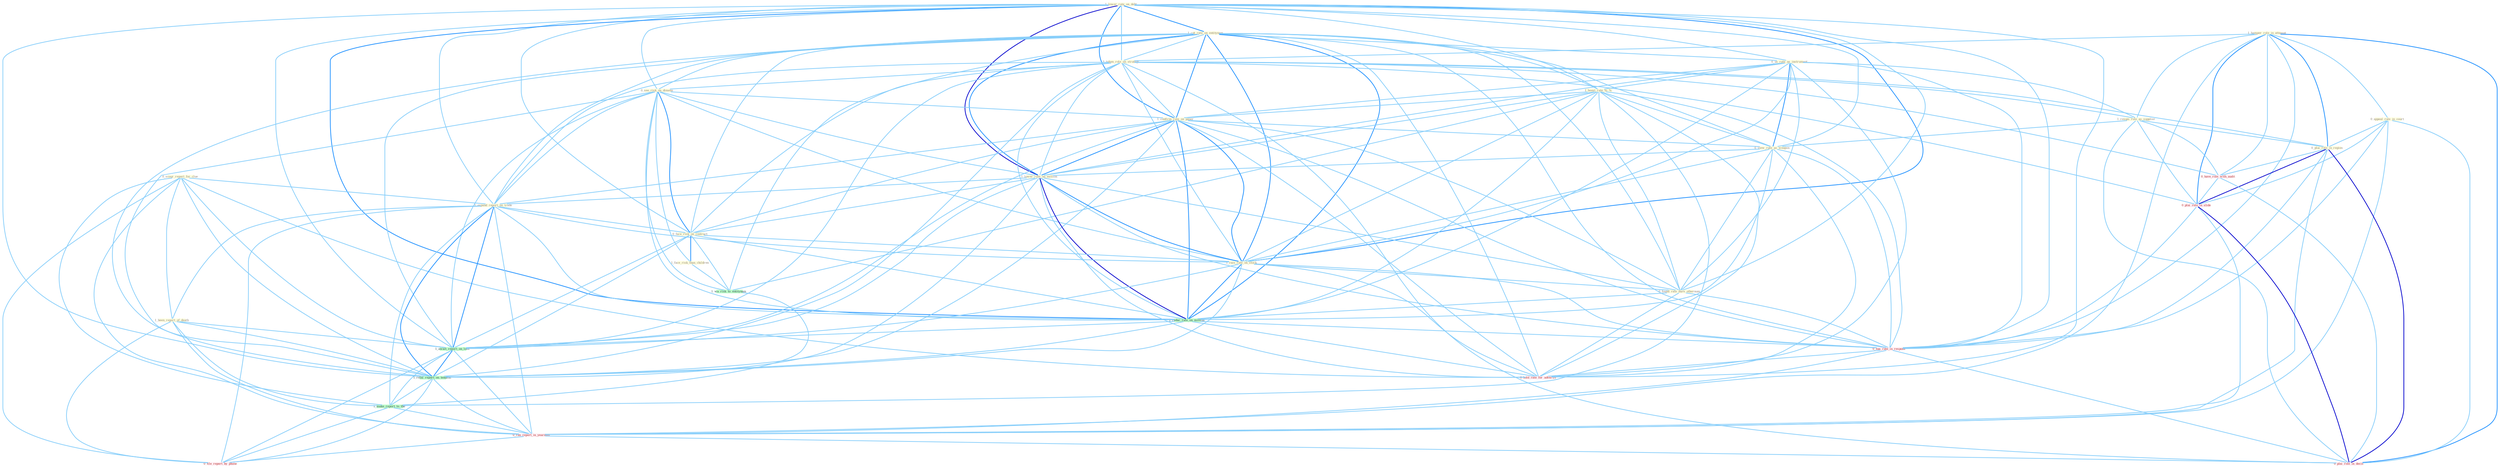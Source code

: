 Graph G{ 
    node
    [shape=polygon,style=filled,width=.5,height=.06,color="#BDFCC9",fixedsize=true,fontsize=4,
    fontcolor="#2f4f4f"];
    {node
    [color="#ffffe0", fontcolor="#8b7d6b"] "1_lower_rate_on_debt " "1_cut_rate_on_entitynam " "1_hamper_role_in_attempt " "0_us_rate_as_instrument " "1_taken_role_on_strategi " "1_resum_role_as_supplier " "0_see_risk_on_dimens " "0_scour_report_for_clue " "1_boost_rate_to_% " "1_confirm_rate_on_paper " "0_view_rate_as_weapon " "1_lower_rate_on_million " "0_appeal_rule_in_court " "0_plai_role_in_region " "1_expand_report_on_trade " "0_face_risk_on_contract " "1_face_risk_than_children " "1_rais_rate_on_stock " "1_been_report_of_death " "0_found_rate_dure_othernum "}
{node [color="#fff0f5", fontcolor="#b22222"] "0_have_role_with_audit " "0_plai_role_in_slide " "0_eas_rate_in_respons " "0_ran_report_in_yearnum " "0_file_report_by_phone " "0_plai_role_in_decis " "0_hold_rate_for_advertis "}
edge [color="#B0E2FF"];

	"1_lower_rate_on_debt " -- "1_cut_rate_on_entitynam " [w="2", color="#1e90ff" , len=0.8];
	"1_lower_rate_on_debt " -- "0_us_rate_as_instrument " [w="1", color="#87cefa" ];
	"1_lower_rate_on_debt " -- "1_taken_role_on_strategi " [w="1", color="#87cefa" ];
	"1_lower_rate_on_debt " -- "0_see_risk_on_dimens " [w="1", color="#87cefa" ];
	"1_lower_rate_on_debt " -- "1_boost_rate_to_% " [w="1", color="#87cefa" ];
	"1_lower_rate_on_debt " -- "1_confirm_rate_on_paper " [w="2", color="#1e90ff" , len=0.8];
	"1_lower_rate_on_debt " -- "0_view_rate_as_weapon " [w="1", color="#87cefa" ];
	"1_lower_rate_on_debt " -- "1_lower_rate_on_million " [w="3", color="#0000cd" , len=0.6];
	"1_lower_rate_on_debt " -- "1_expand_report_on_trade " [w="1", color="#87cefa" ];
	"1_lower_rate_on_debt " -- "0_face_risk_on_contract " [w="1", color="#87cefa" ];
	"1_lower_rate_on_debt " -- "1_rais_rate_on_stock " [w="2", color="#1e90ff" , len=0.8];
	"1_lower_rate_on_debt " -- "0_found_rate_dure_othernum " [w="1", color="#87cefa" ];
	"1_lower_rate_on_debt " -- "1_reduc_rate_on_million " [w="2", color="#1e90ff" , len=0.8];
	"1_lower_rate_on_debt " -- "1_await_report_on_loss " [w="1", color="#87cefa" ];
	"1_lower_rate_on_debt " -- "1_relai_report_on_tendenc " [w="1", color="#87cefa" ];
	"1_lower_rate_on_debt " -- "0_eas_rate_in_respons " [w="1", color="#87cefa" ];
	"1_lower_rate_on_debt " -- "0_hold_rate_for_advertis " [w="1", color="#87cefa" ];
	"1_cut_rate_on_entitynam " -- "0_us_rate_as_instrument " [w="1", color="#87cefa" ];
	"1_cut_rate_on_entitynam " -- "1_taken_role_on_strategi " [w="1", color="#87cefa" ];
	"1_cut_rate_on_entitynam " -- "0_see_risk_on_dimens " [w="1", color="#87cefa" ];
	"1_cut_rate_on_entitynam " -- "1_boost_rate_to_% " [w="1", color="#87cefa" ];
	"1_cut_rate_on_entitynam " -- "1_confirm_rate_on_paper " [w="2", color="#1e90ff" , len=0.8];
	"1_cut_rate_on_entitynam " -- "0_view_rate_as_weapon " [w="1", color="#87cefa" ];
	"1_cut_rate_on_entitynam " -- "1_lower_rate_on_million " [w="2", color="#1e90ff" , len=0.8];
	"1_cut_rate_on_entitynam " -- "1_expand_report_on_trade " [w="1", color="#87cefa" ];
	"1_cut_rate_on_entitynam " -- "0_face_risk_on_contract " [w="1", color="#87cefa" ];
	"1_cut_rate_on_entitynam " -- "1_rais_rate_on_stock " [w="2", color="#1e90ff" , len=0.8];
	"1_cut_rate_on_entitynam " -- "0_found_rate_dure_othernum " [w="1", color="#87cefa" ];
	"1_cut_rate_on_entitynam " -- "1_wa_risk_to_entitynam " [w="1", color="#87cefa" ];
	"1_cut_rate_on_entitynam " -- "1_reduc_rate_on_million " [w="2", color="#1e90ff" , len=0.8];
	"1_cut_rate_on_entitynam " -- "1_await_report_on_loss " [w="1", color="#87cefa" ];
	"1_cut_rate_on_entitynam " -- "1_relai_report_on_tendenc " [w="1", color="#87cefa" ];
	"1_cut_rate_on_entitynam " -- "0_eas_rate_in_respons " [w="1", color="#87cefa" ];
	"1_cut_rate_on_entitynam " -- "0_hold_rate_for_advertis " [w="1", color="#87cefa" ];
	"1_hamper_role_in_attempt " -- "1_taken_role_on_strategi " [w="1", color="#87cefa" ];
	"1_hamper_role_in_attempt " -- "1_resum_role_as_supplier " [w="1", color="#87cefa" ];
	"1_hamper_role_in_attempt " -- "0_appeal_rule_in_court " [w="1", color="#87cefa" ];
	"1_hamper_role_in_attempt " -- "0_plai_role_in_region " [w="2", color="#1e90ff" , len=0.8];
	"1_hamper_role_in_attempt " -- "0_have_role_with_audit " [w="1", color="#87cefa" ];
	"1_hamper_role_in_attempt " -- "0_plai_role_in_slide " [w="2", color="#1e90ff" , len=0.8];
	"1_hamper_role_in_attempt " -- "0_eas_rate_in_respons " [w="1", color="#87cefa" ];
	"1_hamper_role_in_attempt " -- "0_ran_report_in_yearnum " [w="1", color="#87cefa" ];
	"1_hamper_role_in_attempt " -- "0_plai_role_in_decis " [w="2", color="#1e90ff" , len=0.8];
	"0_us_rate_as_instrument " -- "1_resum_role_as_supplier " [w="1", color="#87cefa" ];
	"0_us_rate_as_instrument " -- "1_boost_rate_to_% " [w="1", color="#87cefa" ];
	"0_us_rate_as_instrument " -- "1_confirm_rate_on_paper " [w="1", color="#87cefa" ];
	"0_us_rate_as_instrument " -- "0_view_rate_as_weapon " [w="2", color="#1e90ff" , len=0.8];
	"0_us_rate_as_instrument " -- "1_lower_rate_on_million " [w="1", color="#87cefa" ];
	"0_us_rate_as_instrument " -- "1_rais_rate_on_stock " [w="1", color="#87cefa" ];
	"0_us_rate_as_instrument " -- "0_found_rate_dure_othernum " [w="1", color="#87cefa" ];
	"0_us_rate_as_instrument " -- "1_reduc_rate_on_million " [w="1", color="#87cefa" ];
	"0_us_rate_as_instrument " -- "0_eas_rate_in_respons " [w="1", color="#87cefa" ];
	"0_us_rate_as_instrument " -- "0_hold_rate_for_advertis " [w="1", color="#87cefa" ];
	"1_taken_role_on_strategi " -- "1_resum_role_as_supplier " [w="1", color="#87cefa" ];
	"1_taken_role_on_strategi " -- "0_see_risk_on_dimens " [w="1", color="#87cefa" ];
	"1_taken_role_on_strategi " -- "1_confirm_rate_on_paper " [w="1", color="#87cefa" ];
	"1_taken_role_on_strategi " -- "1_lower_rate_on_million " [w="1", color="#87cefa" ];
	"1_taken_role_on_strategi " -- "0_plai_role_in_region " [w="1", color="#87cefa" ];
	"1_taken_role_on_strategi " -- "1_expand_report_on_trade " [w="1", color="#87cefa" ];
	"1_taken_role_on_strategi " -- "0_face_risk_on_contract " [w="1", color="#87cefa" ];
	"1_taken_role_on_strategi " -- "1_rais_rate_on_stock " [w="1", color="#87cefa" ];
	"1_taken_role_on_strategi " -- "0_have_role_with_audit " [w="1", color="#87cefa" ];
	"1_taken_role_on_strategi " -- "1_reduc_rate_on_million " [w="1", color="#87cefa" ];
	"1_taken_role_on_strategi " -- "1_await_report_on_loss " [w="1", color="#87cefa" ];
	"1_taken_role_on_strategi " -- "1_relai_report_on_tendenc " [w="1", color="#87cefa" ];
	"1_taken_role_on_strategi " -- "0_plai_role_in_slide " [w="1", color="#87cefa" ];
	"1_taken_role_on_strategi " -- "0_plai_role_in_decis " [w="1", color="#87cefa" ];
	"1_resum_role_as_supplier " -- "0_view_rate_as_weapon " [w="1", color="#87cefa" ];
	"1_resum_role_as_supplier " -- "0_plai_role_in_region " [w="1", color="#87cefa" ];
	"1_resum_role_as_supplier " -- "0_have_role_with_audit " [w="1", color="#87cefa" ];
	"1_resum_role_as_supplier " -- "0_plai_role_in_slide " [w="1", color="#87cefa" ];
	"1_resum_role_as_supplier " -- "0_plai_role_in_decis " [w="1", color="#87cefa" ];
	"0_see_risk_on_dimens " -- "1_confirm_rate_on_paper " [w="1", color="#87cefa" ];
	"0_see_risk_on_dimens " -- "1_lower_rate_on_million " [w="1", color="#87cefa" ];
	"0_see_risk_on_dimens " -- "1_expand_report_on_trade " [w="1", color="#87cefa" ];
	"0_see_risk_on_dimens " -- "0_face_risk_on_contract " [w="2", color="#1e90ff" , len=0.8];
	"0_see_risk_on_dimens " -- "1_face_risk_than_children " [w="1", color="#87cefa" ];
	"0_see_risk_on_dimens " -- "1_rais_rate_on_stock " [w="1", color="#87cefa" ];
	"0_see_risk_on_dimens " -- "1_wa_risk_to_entitynam " [w="1", color="#87cefa" ];
	"0_see_risk_on_dimens " -- "1_reduc_rate_on_million " [w="1", color="#87cefa" ];
	"0_see_risk_on_dimens " -- "1_await_report_on_loss " [w="1", color="#87cefa" ];
	"0_see_risk_on_dimens " -- "1_relai_report_on_tendenc " [w="1", color="#87cefa" ];
	"0_scour_report_for_clue " -- "1_expand_report_on_trade " [w="1", color="#87cefa" ];
	"0_scour_report_for_clue " -- "1_been_report_of_death " [w="1", color="#87cefa" ];
	"0_scour_report_for_clue " -- "1_await_report_on_loss " [w="1", color="#87cefa" ];
	"0_scour_report_for_clue " -- "1_relai_report_on_tendenc " [w="1", color="#87cefa" ];
	"0_scour_report_for_clue " -- "1_make_report_to_the " [w="1", color="#87cefa" ];
	"0_scour_report_for_clue " -- "0_ran_report_in_yearnum " [w="1", color="#87cefa" ];
	"0_scour_report_for_clue " -- "0_file_report_by_phone " [w="1", color="#87cefa" ];
	"0_scour_report_for_clue " -- "0_hold_rate_for_advertis " [w="1", color="#87cefa" ];
	"1_boost_rate_to_% " -- "1_confirm_rate_on_paper " [w="1", color="#87cefa" ];
	"1_boost_rate_to_% " -- "0_view_rate_as_weapon " [w="1", color="#87cefa" ];
	"1_boost_rate_to_% " -- "1_lower_rate_on_million " [w="1", color="#87cefa" ];
	"1_boost_rate_to_% " -- "1_rais_rate_on_stock " [w="1", color="#87cefa" ];
	"1_boost_rate_to_% " -- "0_found_rate_dure_othernum " [w="1", color="#87cefa" ];
	"1_boost_rate_to_% " -- "1_wa_risk_to_entitynam " [w="1", color="#87cefa" ];
	"1_boost_rate_to_% " -- "1_reduc_rate_on_million " [w="1", color="#87cefa" ];
	"1_boost_rate_to_% " -- "1_make_report_to_the " [w="1", color="#87cefa" ];
	"1_boost_rate_to_% " -- "0_eas_rate_in_respons " [w="1", color="#87cefa" ];
	"1_boost_rate_to_% " -- "0_hold_rate_for_advertis " [w="1", color="#87cefa" ];
	"1_confirm_rate_on_paper " -- "0_view_rate_as_weapon " [w="1", color="#87cefa" ];
	"1_confirm_rate_on_paper " -- "1_lower_rate_on_million " [w="2", color="#1e90ff" , len=0.8];
	"1_confirm_rate_on_paper " -- "1_expand_report_on_trade " [w="1", color="#87cefa" ];
	"1_confirm_rate_on_paper " -- "0_face_risk_on_contract " [w="1", color="#87cefa" ];
	"1_confirm_rate_on_paper " -- "1_rais_rate_on_stock " [w="2", color="#1e90ff" , len=0.8];
	"1_confirm_rate_on_paper " -- "0_found_rate_dure_othernum " [w="1", color="#87cefa" ];
	"1_confirm_rate_on_paper " -- "1_reduc_rate_on_million " [w="2", color="#1e90ff" , len=0.8];
	"1_confirm_rate_on_paper " -- "1_await_report_on_loss " [w="1", color="#87cefa" ];
	"1_confirm_rate_on_paper " -- "1_relai_report_on_tendenc " [w="1", color="#87cefa" ];
	"1_confirm_rate_on_paper " -- "0_eas_rate_in_respons " [w="1", color="#87cefa" ];
	"1_confirm_rate_on_paper " -- "0_hold_rate_for_advertis " [w="1", color="#87cefa" ];
	"0_view_rate_as_weapon " -- "1_lower_rate_on_million " [w="1", color="#87cefa" ];
	"0_view_rate_as_weapon " -- "1_rais_rate_on_stock " [w="1", color="#87cefa" ];
	"0_view_rate_as_weapon " -- "0_found_rate_dure_othernum " [w="1", color="#87cefa" ];
	"0_view_rate_as_weapon " -- "1_reduc_rate_on_million " [w="1", color="#87cefa" ];
	"0_view_rate_as_weapon " -- "0_eas_rate_in_respons " [w="1", color="#87cefa" ];
	"0_view_rate_as_weapon " -- "0_hold_rate_for_advertis " [w="1", color="#87cefa" ];
	"1_lower_rate_on_million " -- "1_expand_report_on_trade " [w="1", color="#87cefa" ];
	"1_lower_rate_on_million " -- "0_face_risk_on_contract " [w="1", color="#87cefa" ];
	"1_lower_rate_on_million " -- "1_rais_rate_on_stock " [w="2", color="#1e90ff" , len=0.8];
	"1_lower_rate_on_million " -- "0_found_rate_dure_othernum " [w="1", color="#87cefa" ];
	"1_lower_rate_on_million " -- "1_reduc_rate_on_million " [w="3", color="#0000cd" , len=0.6];
	"1_lower_rate_on_million " -- "1_await_report_on_loss " [w="1", color="#87cefa" ];
	"1_lower_rate_on_million " -- "1_relai_report_on_tendenc " [w="1", color="#87cefa" ];
	"1_lower_rate_on_million " -- "0_eas_rate_in_respons " [w="1", color="#87cefa" ];
	"1_lower_rate_on_million " -- "0_hold_rate_for_advertis " [w="1", color="#87cefa" ];
	"0_appeal_rule_in_court " -- "0_plai_role_in_region " [w="1", color="#87cefa" ];
	"0_appeal_rule_in_court " -- "0_plai_role_in_slide " [w="1", color="#87cefa" ];
	"0_appeal_rule_in_court " -- "0_eas_rate_in_respons " [w="1", color="#87cefa" ];
	"0_appeal_rule_in_court " -- "0_ran_report_in_yearnum " [w="1", color="#87cefa" ];
	"0_appeal_rule_in_court " -- "0_plai_role_in_decis " [w="1", color="#87cefa" ];
	"0_plai_role_in_region " -- "0_have_role_with_audit " [w="1", color="#87cefa" ];
	"0_plai_role_in_region " -- "0_plai_role_in_slide " [w="3", color="#0000cd" , len=0.6];
	"0_plai_role_in_region " -- "0_eas_rate_in_respons " [w="1", color="#87cefa" ];
	"0_plai_role_in_region " -- "0_ran_report_in_yearnum " [w="1", color="#87cefa" ];
	"0_plai_role_in_region " -- "0_plai_role_in_decis " [w="3", color="#0000cd" , len=0.6];
	"1_expand_report_on_trade " -- "0_face_risk_on_contract " [w="1", color="#87cefa" ];
	"1_expand_report_on_trade " -- "1_rais_rate_on_stock " [w="1", color="#87cefa" ];
	"1_expand_report_on_trade " -- "1_been_report_of_death " [w="1", color="#87cefa" ];
	"1_expand_report_on_trade " -- "1_reduc_rate_on_million " [w="1", color="#87cefa" ];
	"1_expand_report_on_trade " -- "1_await_report_on_loss " [w="2", color="#1e90ff" , len=0.8];
	"1_expand_report_on_trade " -- "1_relai_report_on_tendenc " [w="2", color="#1e90ff" , len=0.8];
	"1_expand_report_on_trade " -- "1_make_report_to_the " [w="1", color="#87cefa" ];
	"1_expand_report_on_trade " -- "0_ran_report_in_yearnum " [w="1", color="#87cefa" ];
	"1_expand_report_on_trade " -- "0_file_report_by_phone " [w="1", color="#87cefa" ];
	"0_face_risk_on_contract " -- "1_face_risk_than_children " [w="2", color="#1e90ff" , len=0.8];
	"0_face_risk_on_contract " -- "1_rais_rate_on_stock " [w="1", color="#87cefa" ];
	"0_face_risk_on_contract " -- "1_wa_risk_to_entitynam " [w="1", color="#87cefa" ];
	"0_face_risk_on_contract " -- "1_reduc_rate_on_million " [w="1", color="#87cefa" ];
	"0_face_risk_on_contract " -- "1_await_report_on_loss " [w="1", color="#87cefa" ];
	"0_face_risk_on_contract " -- "1_relai_report_on_tendenc " [w="1", color="#87cefa" ];
	"1_face_risk_than_children " -- "1_wa_risk_to_entitynam " [w="1", color="#87cefa" ];
	"1_rais_rate_on_stock " -- "0_found_rate_dure_othernum " [w="1", color="#87cefa" ];
	"1_rais_rate_on_stock " -- "1_reduc_rate_on_million " [w="2", color="#1e90ff" , len=0.8];
	"1_rais_rate_on_stock " -- "1_await_report_on_loss " [w="1", color="#87cefa" ];
	"1_rais_rate_on_stock " -- "1_relai_report_on_tendenc " [w="1", color="#87cefa" ];
	"1_rais_rate_on_stock " -- "0_eas_rate_in_respons " [w="1", color="#87cefa" ];
	"1_rais_rate_on_stock " -- "0_hold_rate_for_advertis " [w="1", color="#87cefa" ];
	"1_been_report_of_death " -- "1_await_report_on_loss " [w="1", color="#87cefa" ];
	"1_been_report_of_death " -- "1_relai_report_on_tendenc " [w="1", color="#87cefa" ];
	"1_been_report_of_death " -- "1_make_report_to_the " [w="1", color="#87cefa" ];
	"1_been_report_of_death " -- "0_ran_report_in_yearnum " [w="1", color="#87cefa" ];
	"1_been_report_of_death " -- "0_file_report_by_phone " [w="1", color="#87cefa" ];
	"0_found_rate_dure_othernum " -- "1_reduc_rate_on_million " [w="1", color="#87cefa" ];
	"0_found_rate_dure_othernum " -- "0_eas_rate_in_respons " [w="1", color="#87cefa" ];
	"0_found_rate_dure_othernum " -- "0_hold_rate_for_advertis " [w="1", color="#87cefa" ];
	"1_wa_risk_to_entitynam " -- "1_make_report_to_the " [w="1", color="#87cefa" ];
	"0_have_role_with_audit " -- "0_plai_role_in_slide " [w="1", color="#87cefa" ];
	"0_have_role_with_audit " -- "0_plai_role_in_decis " [w="1", color="#87cefa" ];
	"1_reduc_rate_on_million " -- "1_await_report_on_loss " [w="1", color="#87cefa" ];
	"1_reduc_rate_on_million " -- "1_relai_report_on_tendenc " [w="1", color="#87cefa" ];
	"1_reduc_rate_on_million " -- "0_eas_rate_in_respons " [w="1", color="#87cefa" ];
	"1_reduc_rate_on_million " -- "0_hold_rate_for_advertis " [w="1", color="#87cefa" ];
	"1_await_report_on_loss " -- "1_relai_report_on_tendenc " [w="2", color="#1e90ff" , len=0.8];
	"1_await_report_on_loss " -- "1_make_report_to_the " [w="1", color="#87cefa" ];
	"1_await_report_on_loss " -- "0_ran_report_in_yearnum " [w="1", color="#87cefa" ];
	"1_await_report_on_loss " -- "0_file_report_by_phone " [w="1", color="#87cefa" ];
	"1_relai_report_on_tendenc " -- "1_make_report_to_the " [w="1", color="#87cefa" ];
	"1_relai_report_on_tendenc " -- "0_ran_report_in_yearnum " [w="1", color="#87cefa" ];
	"1_relai_report_on_tendenc " -- "0_file_report_by_phone " [w="1", color="#87cefa" ];
	"0_plai_role_in_slide " -- "0_eas_rate_in_respons " [w="1", color="#87cefa" ];
	"0_plai_role_in_slide " -- "0_ran_report_in_yearnum " [w="1", color="#87cefa" ];
	"0_plai_role_in_slide " -- "0_plai_role_in_decis " [w="3", color="#0000cd" , len=0.6];
	"1_make_report_to_the " -- "0_ran_report_in_yearnum " [w="1", color="#87cefa" ];
	"1_make_report_to_the " -- "0_file_report_by_phone " [w="1", color="#87cefa" ];
	"0_eas_rate_in_respons " -- "0_ran_report_in_yearnum " [w="1", color="#87cefa" ];
	"0_eas_rate_in_respons " -- "0_plai_role_in_decis " [w="1", color="#87cefa" ];
	"0_eas_rate_in_respons " -- "0_hold_rate_for_advertis " [w="1", color="#87cefa" ];
	"0_ran_report_in_yearnum " -- "0_file_report_by_phone " [w="1", color="#87cefa" ];
	"0_ran_report_in_yearnum " -- "0_plai_role_in_decis " [w="1", color="#87cefa" ];
}